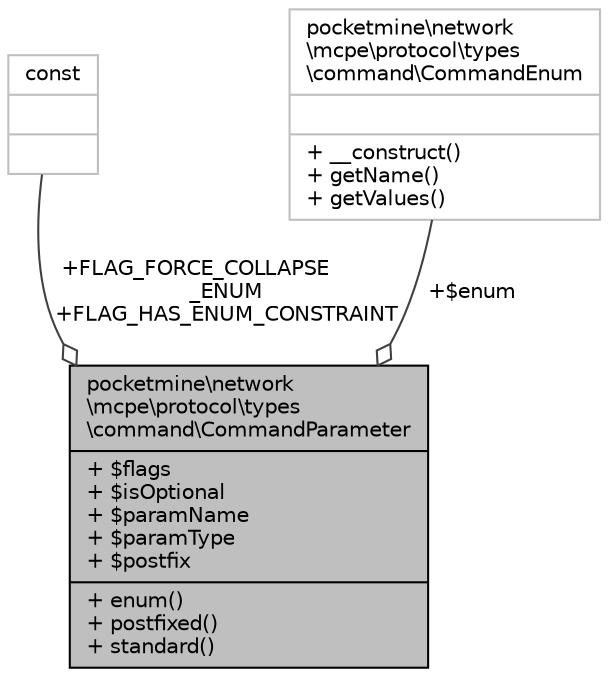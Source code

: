 digraph "pocketmine\network\mcpe\protocol\types\command\CommandParameter"
{
 // INTERACTIVE_SVG=YES
 // LATEX_PDF_SIZE
  edge [fontname="Helvetica",fontsize="10",labelfontname="Helvetica",labelfontsize="10"];
  node [fontname="Helvetica",fontsize="10",shape=record];
  Node1 [label="{pocketmine\\network\l\\mcpe\\protocol\\types\l\\command\\CommandParameter\n|+ $flags\l+ $isOptional\l+ $paramName\l+ $paramType\l+ $postfix\l|+ enum()\l+ postfixed()\l+ standard()\l}",height=0.2,width=0.4,color="black", fillcolor="grey75", style="filled", fontcolor="black",tooltip=" "];
  Node2 -> Node1 [color="grey25",fontsize="10",style="solid",label=" +FLAG_FORCE_COLLAPSE\l_ENUM\n+FLAG_HAS_ENUM_CONSTRAINT" ,arrowhead="odiamond",fontname="Helvetica"];
  Node2 [label="{const\n||}",height=0.2,width=0.4,color="grey75", fillcolor="white", style="filled",tooltip=" "];
  Node3 -> Node1 [color="grey25",fontsize="10",style="solid",label=" +$enum" ,arrowhead="odiamond",fontname="Helvetica"];
  Node3 [label="{pocketmine\\network\l\\mcpe\\protocol\\types\l\\command\\CommandEnum\n||+ __construct()\l+ getName()\l+ getValues()\l}",height=0.2,width=0.4,color="grey75", fillcolor="white", style="filled",URL="$df/dc3/classpocketmine_1_1network_1_1mcpe_1_1protocol_1_1types_1_1command_1_1_command_enum.html",tooltip=" "];
}
